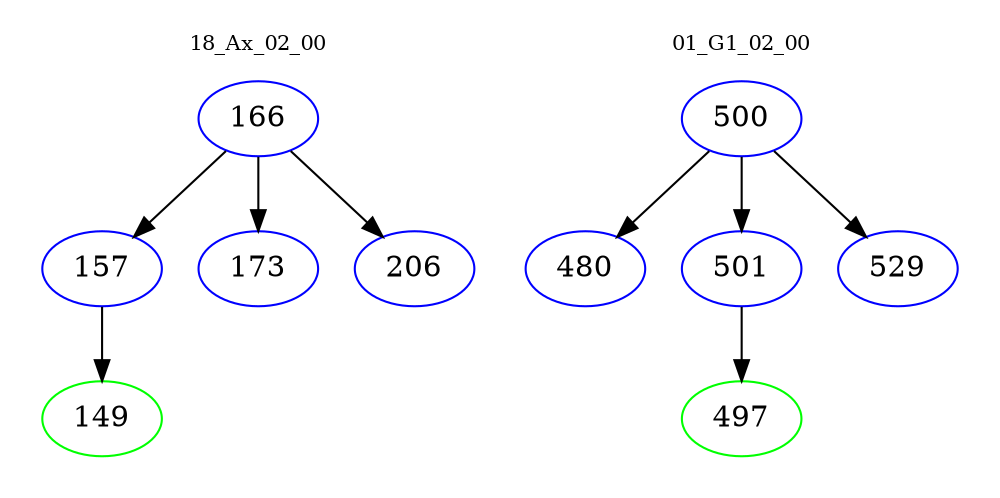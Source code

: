 digraph{
subgraph cluster_0 {
color = white
label = "18_Ax_02_00";
fontsize=10;
T0_166 [label="166", color="blue"]
T0_166 -> T0_157 [color="black"]
T0_157 [label="157", color="blue"]
T0_157 -> T0_149 [color="black"]
T0_149 [label="149", color="green"]
T0_166 -> T0_173 [color="black"]
T0_173 [label="173", color="blue"]
T0_166 -> T0_206 [color="black"]
T0_206 [label="206", color="blue"]
}
subgraph cluster_1 {
color = white
label = "01_G1_02_00";
fontsize=10;
T1_500 [label="500", color="blue"]
T1_500 -> T1_480 [color="black"]
T1_480 [label="480", color="blue"]
T1_500 -> T1_501 [color="black"]
T1_501 [label="501", color="blue"]
T1_501 -> T1_497 [color="black"]
T1_497 [label="497", color="green"]
T1_500 -> T1_529 [color="black"]
T1_529 [label="529", color="blue"]
}
}
